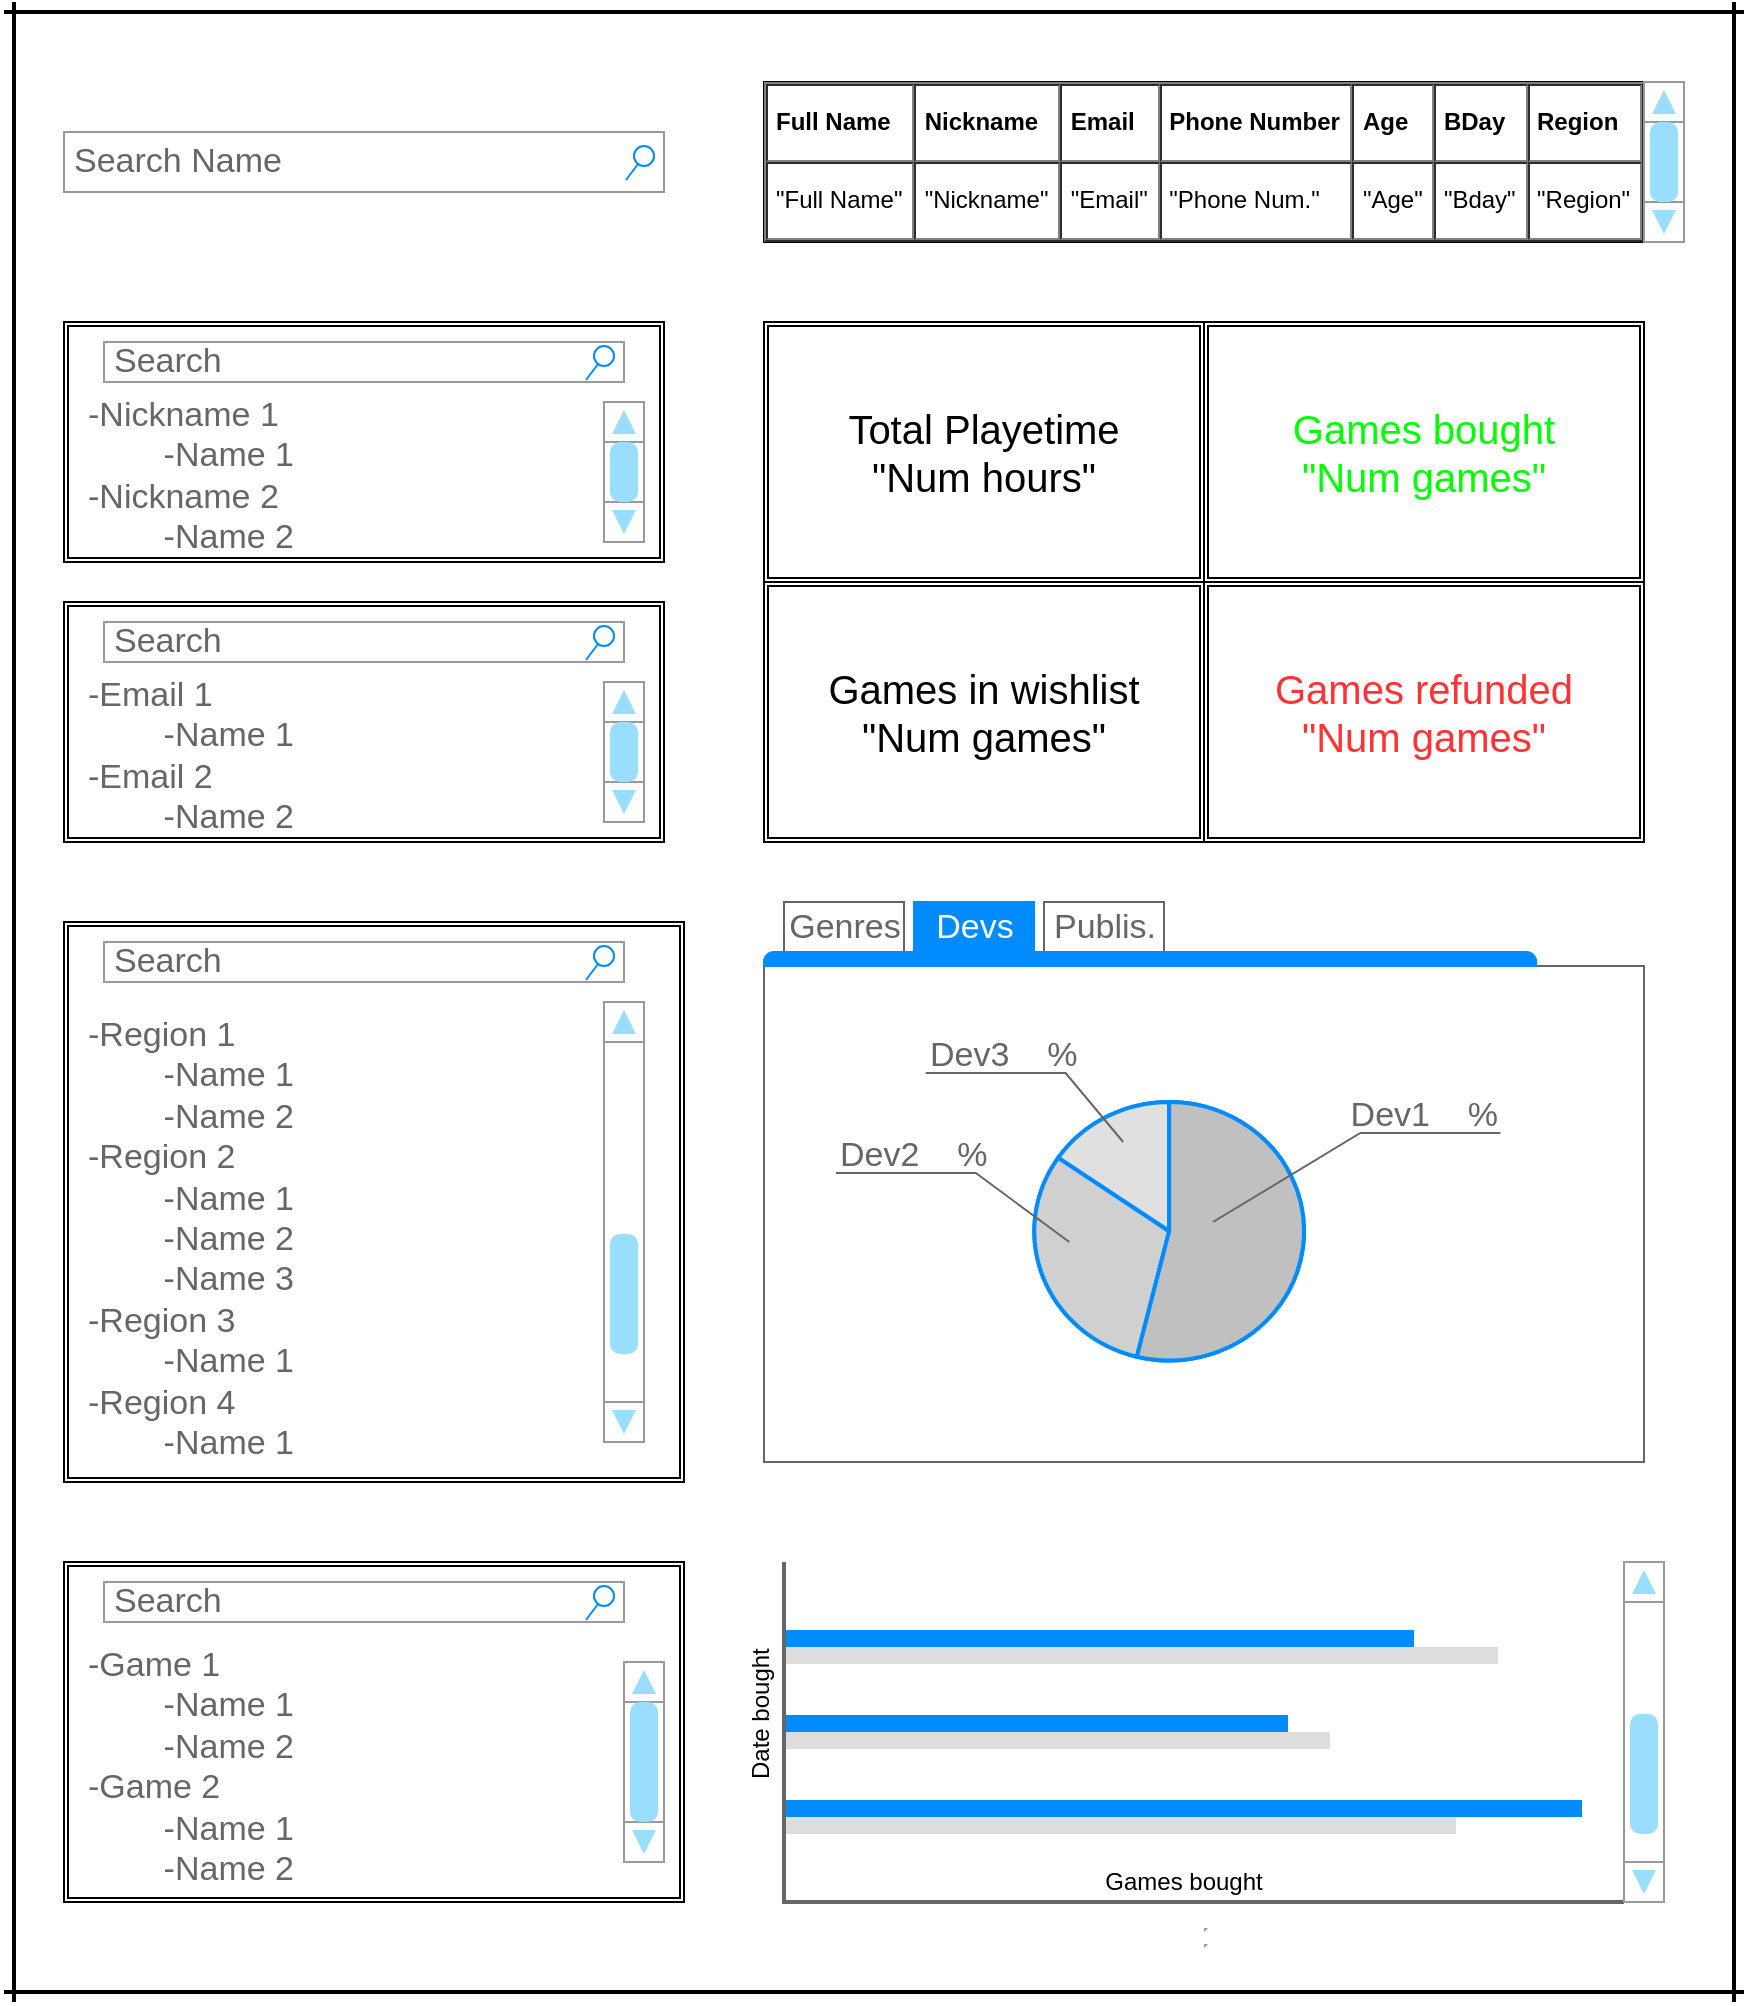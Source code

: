 <mxfile version="14.9.6" type="device"><diagram id="9ppFlACzrLQcEzRwVq-W" name="Dashboard example"><mxGraphModel dx="1851" dy="1761" grid="1" gridSize="10" guides="1" tooltips="1" connect="1" arrows="1" fold="1" page="1" pageScale="1" pageWidth="827" pageHeight="1169" math="0" shadow="0"><root><mxCell id="0"/><mxCell id="1" parent="0"/><mxCell id="Eke3RpZ9JWNNnPjCdSuR-1" value="" style="strokeWidth=1;shadow=0;dashed=0;align=center;html=1;shape=mxgraph.mockup.containers.marginRect2;rectMarginTop=32;strokeColor=#666666;gradientColor=none;" parent="1" vertex="1"><mxGeometry x="370" y="160" width="440" height="280" as="geometry"/></mxCell><mxCell id="Eke3RpZ9JWNNnPjCdSuR-2" value="Genres" style="strokeColor=inherit;fillColor=inherit;gradientColor=inherit;strokeWidth=1;shadow=0;dashed=0;align=center;html=1;shape=mxgraph.mockup.containers.rrect;rSize=0;fontSize=17;fontColor=#666666;gradientColor=none;" parent="Eke3RpZ9JWNNnPjCdSuR-1" vertex="1"><mxGeometry width="60" height="25" relative="1" as="geometry"><mxPoint x="10" as="offset"/></mxGeometry></mxCell><mxCell id="Eke3RpZ9JWNNnPjCdSuR-3" value="Devs" style="strokeWidth=1;shadow=0;dashed=0;align=center;html=1;shape=mxgraph.mockup.containers.rrect;rSize=0;fontSize=17;fontColor=#ffffff;strokeColor=#008cff;fillColor=#008cff;" parent="Eke3RpZ9JWNNnPjCdSuR-1" vertex="1"><mxGeometry width="60" height="25" relative="1" as="geometry"><mxPoint x="75" as="offset"/></mxGeometry></mxCell><mxCell id="Eke3RpZ9JWNNnPjCdSuR-4" value="Publis." style="strokeColor=inherit;fillColor=inherit;gradientColor=inherit;strokeWidth=1;shadow=0;dashed=0;align=center;html=1;shape=mxgraph.mockup.containers.rrect;rSize=0;fontSize=17;fontColor=#666666;gradientColor=none;sketch=0;" parent="Eke3RpZ9JWNNnPjCdSuR-1" vertex="1"><mxGeometry width="60" height="25" relative="1" as="geometry"><mxPoint x="140" as="offset"/></mxGeometry></mxCell><mxCell id="Eke3RpZ9JWNNnPjCdSuR-5" value="" style="strokeWidth=1;shadow=0;dashed=0;align=center;html=1;shape=mxgraph.mockup.containers.topButton;rSize=5;strokeColor=#008cff;fillColor=#008cff;gradientColor=none;resizeWidth=1;movable=0;deletable=1;" parent="Eke3RpZ9JWNNnPjCdSuR-1" vertex="1"><mxGeometry width="386.122" height="7" relative="1" as="geometry"><mxPoint y="25" as="offset"/></mxGeometry></mxCell><mxCell id="Eke3RpZ9JWNNnPjCdSuR-7" value="" style="verticalLabelPosition=bottom;shadow=0;dashed=0;align=center;html=1;verticalAlign=top;strokeWidth=1;shape=mxgraph.mockup.graphics.pieChart;strokeColor=#008cff;parts=10,20,35;partColors=#e0e0e0,#d0d0d0,#c0c0c0,#b0b0b0,#a0a0a0;strokeWidth=2;" parent="Eke3RpZ9JWNNnPjCdSuR-1" vertex="1"><mxGeometry x="135.14" y="100" width="134.86" height="129.23" as="geometry"/></mxCell><mxCell id="Eke3RpZ9JWNNnPjCdSuR-33" value="Dev2&amp;nbsp; &amp;nbsp; %" style="strokeWidth=1;shadow=0;dashed=0;align=center;html=1;shape=mxgraph.mockup.text.callout;linkText=;textSize=17;textColor=#666666;callDir=NW;callStyle=line;fontSize=17;fontColor=#666666;align=left;verticalAlign=top;strokeColor=#666666;sketch=0;fillColor=#FFFFFF;" parent="Eke3RpZ9JWNNnPjCdSuR-1" vertex="1"><mxGeometry x="35.918" y="110" width="116.735" height="60" as="geometry"/></mxCell><mxCell id="Eke3RpZ9JWNNnPjCdSuR-35" value="Dev1&amp;nbsp; &amp;nbsp; %" style="strokeWidth=1;shadow=0;dashed=0;align=center;html=1;shape=mxgraph.mockup.text.callout;linkText=;textSize=17;textColor=#666666;callDir=NE;callStyle=line;fontSize=17;fontColor=#666666;align=right;verticalAlign=top;strokeColor=#666666;sketch=0;fillColor=#FFFFFF;" parent="Eke3RpZ9JWNNnPjCdSuR-1" vertex="1"><mxGeometry x="224.49" y="90" width="143.673" height="70" as="geometry"/></mxCell><mxCell id="Eke3RpZ9JWNNnPjCdSuR-36" value="Dev3&amp;nbsp; &amp;nbsp; %" style="strokeWidth=1;shadow=0;dashed=0;align=center;html=1;shape=mxgraph.mockup.text.callout;linkText=;textSize=17;textColor=#666666;callDir=NW;callStyle=line;fontSize=17;fontColor=#666666;align=left;verticalAlign=top;strokeColor=#666666;sketch=0;fillColor=#FFFFFF;" parent="Eke3RpZ9JWNNnPjCdSuR-1" vertex="1"><mxGeometry x="80.816" y="60" width="98.776" height="60" as="geometry"/></mxCell><mxCell id="Eke3RpZ9JWNNnPjCdSuR-6" value="&lt;hr&gt;&lt;hr&gt;" style="verticalLabelPosition=bottom;shadow=0;dashed=0;align=center;html=1;verticalAlign=top;strokeWidth=1;shape=mxgraph.mockup.graphics.barChart;strokeColor=none;strokeColor2=none;strokeColor3=#666666;fillColor2=#008cff;fillColor3=#dddddd;" parent="1" vertex="1"><mxGeometry x="380" y="490" width="420" height="170" as="geometry"/></mxCell><mxCell id="Eke3RpZ9JWNNnPjCdSuR-8" value="" style="verticalLabelPosition=bottom;shadow=0;dashed=0;align=center;html=1;verticalAlign=top;strokeWidth=1;shape=mxgraph.mockup.navigation.scrollBar;strokeColor=#999999;barPos=20;fillColor2=#99ddff;strokeColor2=none;direction=north;" parent="1" vertex="1"><mxGeometry x="800" y="490" width="20" height="170" as="geometry"/></mxCell><mxCell id="Eke3RpZ9JWNNnPjCdSuR-9" value="&lt;table cellpadding=&quot;4&quot; cellspacing=&quot;0&quot; border=&quot;1&quot; style=&quot;font-size: 1em ; width: 100% ; height: 100%&quot;&gt;&lt;tbody&gt;&lt;tr&gt;&lt;th&gt;Full Name&lt;/th&gt;&lt;td&gt;&lt;b&gt;Nickname&lt;/b&gt;&lt;/td&gt;&lt;td&gt;&lt;b&gt;Email&lt;/b&gt;&lt;/td&gt;&lt;td&gt;&lt;b&gt;Phone Number&lt;/b&gt;&lt;/td&gt;&lt;td&gt;&lt;b&gt;Age&lt;/b&gt;&lt;/td&gt;&lt;td&gt;&lt;b&gt;BDay&lt;/b&gt;&lt;/td&gt;&lt;th&gt;Region&lt;/th&gt;&lt;/tr&gt;&lt;tr&gt;&lt;td&gt;&quot;Full Name&quot;&lt;/td&gt;&lt;td&gt;&quot;Nickname&quot;&lt;/td&gt;&lt;td&gt;&quot;Email&quot;&lt;/td&gt;&lt;td&gt;&quot;Phone Num.&quot;&lt;/td&gt;&lt;td&gt;&quot;Age&quot;&lt;/td&gt;&lt;td&gt;&quot;Bday&quot;&lt;/td&gt;&lt;td&gt;&quot;Region&quot;&lt;/td&gt;&lt;/tr&gt;&lt;/tbody&gt;&lt;/table&gt; " style="verticalAlign=top;align=left;overflow=fill;fontSize=12;fontFamily=Helvetica;html=1" parent="1" vertex="1"><mxGeometry x="370" y="-250" width="440" height="80" as="geometry"/></mxCell><mxCell id="Eke3RpZ9JWNNnPjCdSuR-10" value="Search Name" style="strokeWidth=1;shadow=0;dashed=0;align=center;html=1;shape=mxgraph.mockup.forms.searchBox;strokeColor=#999999;mainText=;strokeColor2=#008cff;fontColor=#666666;fontSize=17;align=left;spacingLeft=3;" parent="1" vertex="1"><mxGeometry x="20" y="-225" width="300" height="30" as="geometry"/></mxCell><mxCell id="Eke3RpZ9JWNNnPjCdSuR-11" value="&lt;font style=&quot;font-size: 20px&quot;&gt;Total Playetime&lt;br&gt;&quot;Num hours&quot;&lt;br&gt;&lt;/font&gt;" style="shape=ext;double=1;rounded=0;whiteSpace=wrap;html=1;" parent="1" vertex="1"><mxGeometry x="370" y="-130" width="220" height="130" as="geometry"/></mxCell><mxCell id="Eke3RpZ9JWNNnPjCdSuR-12" value="&lt;span style=&quot;font-size: 20px&quot;&gt;Games in wishlist&lt;/span&gt;&lt;br style=&quot;font-size: 20px&quot;&gt;&lt;span style=&quot;font-size: 20px&quot;&gt;&quot;Num games&quot;&lt;/span&gt;" style="shape=ext;double=1;rounded=0;whiteSpace=wrap;html=1;" parent="1" vertex="1"><mxGeometry x="370" width="220" height="130" as="geometry"/></mxCell><mxCell id="Eke3RpZ9JWNNnPjCdSuR-13" value="&lt;font color=&quot;#00ff00&quot;&gt;&lt;span style=&quot;font-size: 20px&quot;&gt;Games bought&lt;/span&gt;&lt;br style=&quot;font-size: 20px&quot;&gt;&lt;span style=&quot;font-size: 20px&quot;&gt;&quot;Num games&quot;&lt;/span&gt;&lt;/font&gt;" style="shape=ext;double=1;rounded=0;whiteSpace=wrap;html=1;" parent="1" vertex="1"><mxGeometry x="590" y="-130" width="220" height="130" as="geometry"/></mxCell><mxCell id="Eke3RpZ9JWNNnPjCdSuR-14" value="&lt;font color=&quot;#ff3333&quot;&gt;&lt;span style=&quot;font-size: 20px&quot;&gt;Games refunded&lt;/span&gt;&lt;br style=&quot;font-size: 20px&quot;&gt;&lt;span style=&quot;font-size: 20px&quot;&gt;&quot;Num games&quot;&lt;/span&gt;&lt;/font&gt;" style="shape=ext;double=1;rounded=0;whiteSpace=wrap;html=1;" parent="1" vertex="1"><mxGeometry x="590" width="220" height="130" as="geometry"/></mxCell><mxCell id="Eke3RpZ9JWNNnPjCdSuR-16" value="" style="shape=ext;double=1;rounded=0;whiteSpace=wrap;html=1;shadow=0;sketch=0;fillColor=#FFFFFF;" parent="1" vertex="1"><mxGeometry x="20" y="-130" width="300" height="120" as="geometry"/></mxCell><mxCell id="Eke3RpZ9JWNNnPjCdSuR-17" value="-Nickname 1&lt;br&gt;&lt;span style=&quot;white-space: pre&quot;&gt;&#9;&lt;/span&gt;-Name 1&lt;br&gt;-Nickname 2&lt;br&gt;&lt;span style=&quot;white-space: pre&quot;&gt;&#9;&lt;/span&gt;-Name 2" style="strokeWidth=1;shadow=0;dashed=0;align=center;html=1;shape=mxgraph.mockup.text.bulletedList;textColor=#666666;mainText=,,,,;textSize=17;bulletStyle=none;strokeColor=none;fillColor=none;align=left;verticalAlign=top;fontSize=17;fontColor=#666666;sketch=0;" parent="1" vertex="1"><mxGeometry x="30" y="-100" width="280" height="80" as="geometry"/></mxCell><mxCell id="Eke3RpZ9JWNNnPjCdSuR-18" value="" style="shape=ext;double=1;rounded=0;whiteSpace=wrap;html=1;shadow=0;sketch=0;fillColor=#FFFFFF;" parent="1" vertex="1"><mxGeometry x="20" y="10" width="300" height="120" as="geometry"/></mxCell><mxCell id="Eke3RpZ9JWNNnPjCdSuR-19" value="-Email 1&lt;br&gt;&lt;span style=&quot;white-space: pre&quot;&gt;&#9;&lt;/span&gt;-Name 1&lt;br&gt;-Email 2&lt;br&gt;&lt;span style=&quot;white-space: pre&quot;&gt;&#9;&lt;/span&gt;-Name 2" style="strokeWidth=1;shadow=0;dashed=0;align=center;html=1;shape=mxgraph.mockup.text.bulletedList;textColor=#666666;mainText=,,,,;textSize=17;bulletStyle=none;strokeColor=none;fillColor=none;align=left;verticalAlign=top;fontSize=17;fontColor=#666666;sketch=0;" parent="1" vertex="1"><mxGeometry x="30" y="40" width="280" height="80" as="geometry"/></mxCell><mxCell id="Eke3RpZ9JWNNnPjCdSuR-20" value="" style="shape=ext;double=1;rounded=0;whiteSpace=wrap;html=1;shadow=0;sketch=0;fillColor=#FFFFFF;" parent="1" vertex="1"><mxGeometry x="20" y="170" width="310" height="280" as="geometry"/></mxCell><mxCell id="Eke3RpZ9JWNNnPjCdSuR-21" value="Search" style="strokeWidth=1;shadow=0;dashed=0;align=center;html=1;shape=mxgraph.mockup.forms.searchBox;strokeColor=#999999;mainText=;strokeColor2=#008cff;fontColor=#666666;fontSize=17;align=left;spacingLeft=3;" parent="1" vertex="1"><mxGeometry x="40" y="-120" width="260" height="20" as="geometry"/></mxCell><mxCell id="Eke3RpZ9JWNNnPjCdSuR-22" value="Search" style="strokeWidth=1;shadow=0;dashed=0;align=center;html=1;shape=mxgraph.mockup.forms.searchBox;strokeColor=#999999;mainText=;strokeColor2=#008cff;fontColor=#666666;fontSize=17;align=left;spacingLeft=3;" parent="1" vertex="1"><mxGeometry x="40" y="20" width="260" height="20" as="geometry"/></mxCell><mxCell id="Eke3RpZ9JWNNnPjCdSuR-23" value="Search" style="strokeWidth=1;shadow=0;dashed=0;align=center;html=1;shape=mxgraph.mockup.forms.searchBox;strokeColor=#999999;mainText=;strokeColor2=#008cff;fontColor=#666666;fontSize=17;align=left;spacingLeft=3;" parent="1" vertex="1"><mxGeometry x="40" y="180" width="260" height="20" as="geometry"/></mxCell><mxCell id="Eke3RpZ9JWNNnPjCdSuR-24" value="" style="shape=ext;double=1;rounded=0;whiteSpace=wrap;html=1;shadow=0;sketch=0;fillColor=#FFFFFF;" parent="1" vertex="1"><mxGeometry x="20" y="490" width="310" height="170" as="geometry"/></mxCell><mxCell id="Eke3RpZ9JWNNnPjCdSuR-25" value="Search" style="strokeWidth=1;shadow=0;dashed=0;align=center;html=1;shape=mxgraph.mockup.forms.searchBox;strokeColor=#999999;mainText=;strokeColor2=#008cff;fontColor=#666666;fontSize=17;align=left;spacingLeft=3;" parent="1" vertex="1"><mxGeometry x="40" y="500" width="260" height="20" as="geometry"/></mxCell><mxCell id="Eke3RpZ9JWNNnPjCdSuR-26" value="-Region 1&lt;br&gt;&lt;span style=&quot;white-space: pre&quot;&gt;&#9;&lt;/span&gt;-Name 1&lt;br&gt;&lt;span style=&quot;white-space: pre&quot;&gt;&#9;&lt;/span&gt;-Name 2&lt;br&gt;-Region 2&lt;br&gt;&lt;span style=&quot;white-space: pre&quot;&gt;&lt;span style=&quot;white-space: pre&quot;&gt;&#9;&lt;/span&gt;-&lt;/span&gt;Name 1&lt;br&gt;&lt;span style=&quot;white-space: pre&quot;&gt;&#9;&lt;/span&gt;-Name 2&lt;br&gt;&lt;span style=&quot;white-space: pre&quot;&gt;&#9;&lt;/span&gt;-Name 3&lt;br&gt;-Region 3&lt;br&gt;&lt;span style=&quot;white-space: pre&quot;&gt;&#9;&lt;/span&gt;-Name 1&lt;br&gt;-Region 4&lt;br&gt;&lt;span style=&quot;white-space: pre&quot;&gt;&#9;&lt;/span&gt;-Name 1&lt;br&gt;&lt;span style=&quot;white-space: pre&quot;&gt;&#9;&lt;/span&gt;" style="strokeWidth=1;shadow=0;dashed=0;align=center;html=1;shape=mxgraph.mockup.text.bulletedList;textColor=#666666;mainText=,,,,;textSize=17;bulletStyle=none;strokeColor=none;fillColor=none;align=left;verticalAlign=top;fontSize=17;fontColor=#666666;sketch=0;" parent="1" vertex="1"><mxGeometry x="30" y="210" width="280" height="230" as="geometry"/></mxCell><mxCell id="Eke3RpZ9JWNNnPjCdSuR-27" value="" style="verticalLabelPosition=bottom;shadow=0;dashed=0;align=center;html=1;verticalAlign=top;strokeWidth=1;shape=mxgraph.mockup.navigation.scrollBar;strokeColor=#999999;barPos=20;fillColor2=#99ddff;strokeColor2=none;direction=north;" parent="1" vertex="1"><mxGeometry x="290" y="210" width="20" height="220" as="geometry"/></mxCell><mxCell id="Eke3RpZ9JWNNnPjCdSuR-28" value="-Game 1&lt;br&gt;&lt;span style=&quot;white-space: pre&quot;&gt;&#9;&lt;/span&gt;-Name 1&lt;br&gt;&lt;span style=&quot;white-space: pre&quot;&gt;&#9;&lt;/span&gt;-Name 2&lt;br&gt;-Game 2&lt;br&gt;&lt;span style=&quot;white-space: pre&quot;&gt;&#9;&lt;/span&gt;-Name 1&lt;br&gt;&lt;span style=&quot;white-space: pre&quot;&gt;&#9;&lt;/span&gt;-Name 2" style="strokeWidth=1;shadow=0;dashed=0;align=center;html=1;shape=mxgraph.mockup.text.bulletedList;textColor=#666666;mainText=,,,,;textSize=17;bulletStyle=none;strokeColor=none;fillColor=none;align=left;verticalAlign=top;fontSize=17;fontColor=#666666;sketch=0;" parent="1" vertex="1"><mxGeometry x="30" y="525" width="280" height="125" as="geometry"/></mxCell><mxCell id="Eke3RpZ9JWNNnPjCdSuR-29" value="" style="verticalLabelPosition=bottom;shadow=0;dashed=0;align=center;html=1;verticalAlign=top;strokeWidth=1;shape=mxgraph.mockup.navigation.scrollBar;strokeColor=#999999;barPos=20;fillColor2=#99ddff;strokeColor2=none;direction=north;" parent="1" vertex="1"><mxGeometry x="300" y="540" width="20" height="100" as="geometry"/></mxCell><mxCell id="Eke3RpZ9JWNNnPjCdSuR-30" value="" style="verticalLabelPosition=bottom;shadow=0;dashed=0;align=center;html=1;verticalAlign=top;strokeWidth=1;shape=mxgraph.mockup.navigation.scrollBar;strokeColor=#999999;barPos=20;fillColor2=#99ddff;strokeColor2=none;direction=north;" parent="1" vertex="1"><mxGeometry x="810" y="-250" width="20" height="80" as="geometry"/></mxCell><mxCell id="Eke3RpZ9JWNNnPjCdSuR-31" value="" style="verticalLabelPosition=bottom;shadow=0;dashed=0;align=center;html=1;verticalAlign=top;strokeWidth=1;shape=mxgraph.mockup.navigation.scrollBar;strokeColor=#999999;barPos=20;fillColor2=#99ddff;strokeColor2=none;direction=north;" parent="1" vertex="1"><mxGeometry x="290" y="50" width="20" height="70" as="geometry"/></mxCell><mxCell id="Eke3RpZ9JWNNnPjCdSuR-32" value="" style="verticalLabelPosition=bottom;shadow=0;dashed=0;align=center;html=1;verticalAlign=top;strokeWidth=1;shape=mxgraph.mockup.navigation.scrollBar;strokeColor=#999999;barPos=20;fillColor2=#99ddff;strokeColor2=none;direction=north;" parent="1" vertex="1"><mxGeometry x="290" y="-90" width="20" height="70" as="geometry"/></mxCell><mxCell id="Eke3RpZ9JWNNnPjCdSuR-38" value="Games bought" style="text;html=1;strokeColor=none;fillColor=none;align=center;verticalAlign=middle;whiteSpace=wrap;rounded=0;shadow=0;sketch=0;" parent="1" vertex="1"><mxGeometry x="520" y="640" width="120" height="20" as="geometry"/></mxCell><mxCell id="Eke3RpZ9JWNNnPjCdSuR-39" value="Date bought" style="strokeWidth=1;shadow=0;dashed=0;align=center;html=1;shape=mxgraph.mockup.text.textBox;align=left;fontSize=12;spacingLeft=4;spacingTop=-3;mainText=;sketch=0;fillColor=#FFFFFF;strokeColor=none;rotation=-90;" parent="1" vertex="1"><mxGeometry x="330" y="560" width="80" height="10" as="geometry"/></mxCell><mxCell id="Eke3RpZ9JWNNnPjCdSuR-41" value="" style="line;strokeWidth=2;html=1;shadow=0;sketch=0;fontSize=12;fontColor=#000000;fillColor=#FFFFFF;" parent="1" vertex="1"><mxGeometry x="-10" y="-290" width="870" height="10" as="geometry"/></mxCell><mxCell id="Eke3RpZ9JWNNnPjCdSuR-42" value="" style="line;strokeWidth=2;html=1;shadow=0;sketch=0;fontSize=12;fontColor=#000000;fillColor=#FFFFFF;" parent="1" vertex="1"><mxGeometry x="-10" y="700" width="870" height="10" as="geometry"/></mxCell><mxCell id="Eke3RpZ9JWNNnPjCdSuR-43" value="" style="line;strokeWidth=2;direction=south;html=1;shadow=0;sketch=0;fontSize=12;fontColor=#000000;fillColor=#FFFFFF;" parent="1" vertex="1"><mxGeometry x="850" y="-290" width="10" height="1000" as="geometry"/></mxCell><mxCell id="Eke3RpZ9JWNNnPjCdSuR-44" value="" style="line;strokeWidth=2;direction=south;html=1;shadow=0;sketch=0;fontSize=12;fontColor=#000000;fillColor=#FFFFFF;" parent="1" vertex="1"><mxGeometry x="-10" y="-290" width="10" height="1000" as="geometry"/></mxCell></root></mxGraphModel></diagram></mxfile>